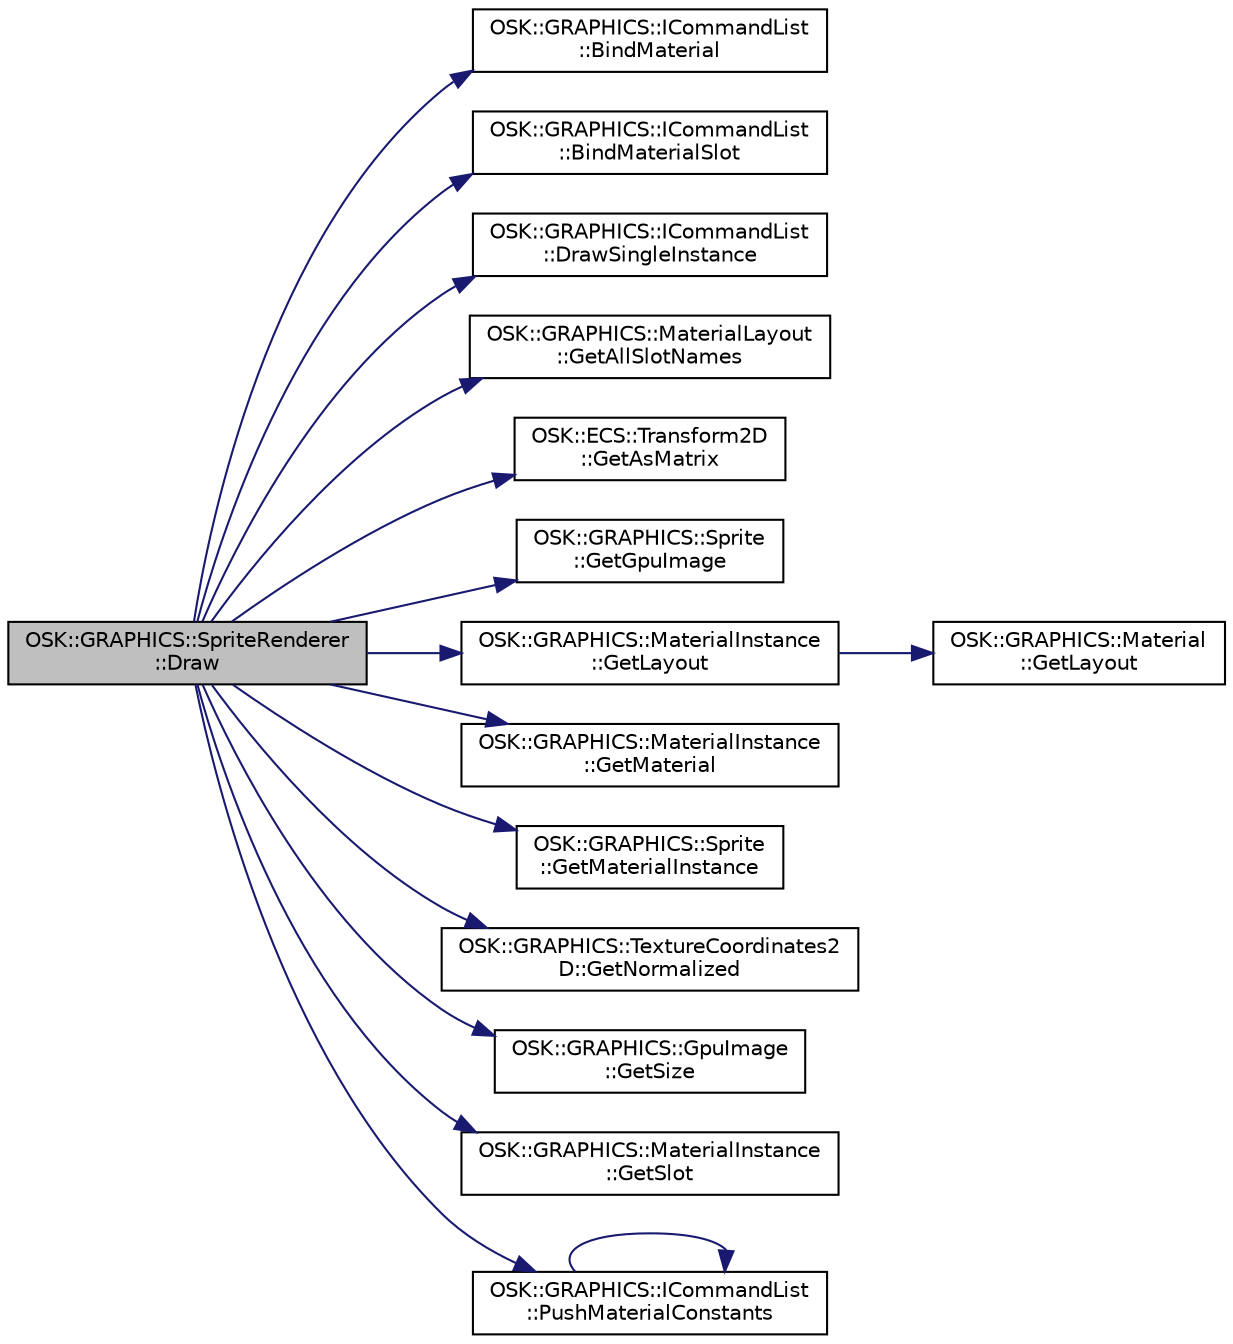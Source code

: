 digraph "OSK::GRAPHICS::SpriteRenderer::Draw"
{
 // LATEX_PDF_SIZE
  edge [fontname="Helvetica",fontsize="10",labelfontname="Helvetica",labelfontsize="10"];
  node [fontname="Helvetica",fontsize="10",shape=record];
  rankdir="LR";
  Node1 [label="OSK::GRAPHICS::SpriteRenderer\l::Draw",height=0.2,width=0.4,color="black", fillcolor="grey75", style="filled", fontcolor="black",tooltip="Renderiza un sprite 2D."];
  Node1 -> Node2 [color="midnightblue",fontsize="10",style="solid",fontname="Helvetica"];
  Node2 [label="OSK::GRAPHICS::ICommandList\l::BindMaterial",height=0.2,width=0.4,color="black", fillcolor="white", style="filled",URL="$class_o_s_k_1_1_g_r_a_p_h_i_c_s_1_1_i_command_list.html#aced1453da2f79b5e435df27c330ab8d1",tooltip="Establece el material que se va a usar a la hora de renderizar los próximos comandos."];
  Node1 -> Node3 [color="midnightblue",fontsize="10",style="solid",fontname="Helvetica"];
  Node3 [label="OSK::GRAPHICS::ICommandList\l::BindMaterialSlot",height=0.2,width=0.4,color="black", fillcolor="white", style="filled",URL="$class_o_s_k_1_1_g_r_a_p_h_i_c_s_1_1_i_command_list.html#aebccacb95627e6c8c9da33367ca14368",tooltip="Establece un material slot que estará asignado en los próximos comandos de renderizado...."];
  Node1 -> Node4 [color="midnightblue",fontsize="10",style="solid",fontname="Helvetica"];
  Node4 [label="OSK::GRAPHICS::ICommandList\l::DrawSingleInstance",height=0.2,width=0.4,color="black", fillcolor="white", style="filled",URL="$class_o_s_k_1_1_g_r_a_p_h_i_c_s_1_1_i_command_list.html#ae3aa0f9da7dcfb03843196c7036c0209",tooltip="Renderiza los triángulos del vertex e index buffer, con el material enlazado."];
  Node1 -> Node5 [color="midnightblue",fontsize="10",style="solid",fontname="Helvetica"];
  Node5 [label="OSK::GRAPHICS::MaterialLayout\l::GetAllSlotNames",height=0.2,width=0.4,color="black", fillcolor="white", style="filled",URL="$class_o_s_k_1_1_g_r_a_p_h_i_c_s_1_1_material_layout.html#a82de8efeace9ce18733634fb7c1cc8a3",tooltip="Obtiene los nombres de todos los slots registrados en el layout."];
  Node1 -> Node6 [color="midnightblue",fontsize="10",style="solid",fontname="Helvetica"];
  Node6 [label="OSK::ECS::Transform2D\l::GetAsMatrix",height=0.2,width=0.4,color="black", fillcolor="white", style="filled",URL="$class_o_s_k_1_1_e_c_s_1_1_transform2_d.html#a669799b8f24dcf098f19691e5f364c8d",tooltip="Matriz modelo."];
  Node1 -> Node7 [color="midnightblue",fontsize="10",style="solid",fontname="Helvetica"];
  Node7 [label="OSK::GRAPHICS::Sprite\l::GetGpuImage",height=0.2,width=0.4,color="black", fillcolor="white", style="filled",URL="$class_o_s_k_1_1_g_r_a_p_h_i_c_s_1_1_sprite.html#ae99d0f03db3cea51edaa1338766c3a3f",tooltip="Devuelve la imagen que es renderizada."];
  Node1 -> Node8 [color="midnightblue",fontsize="10",style="solid",fontname="Helvetica"];
  Node8 [label="OSK::GRAPHICS::MaterialInstance\l::GetLayout",height=0.2,width=0.4,color="black", fillcolor="white", style="filled",URL="$class_o_s_k_1_1_g_r_a_p_h_i_c_s_1_1_material_instance.html#a5d7d87b3da1560a7a77fd9b3cafc957f",tooltip="Devuelve el layout de esta instancia (es decir, el layout del material padre)."];
  Node8 -> Node9 [color="midnightblue",fontsize="10",style="solid",fontname="Helvetica"];
  Node9 [label="OSK::GRAPHICS::Material\l::GetLayout",height=0.2,width=0.4,color="black", fillcolor="white", style="filled",URL="$class_o_s_k_1_1_g_r_a_p_h_i_c_s_1_1_material.html#a29f2fe999bf8857dbbb65fb73df335ca",tooltip=" "];
  Node1 -> Node10 [color="midnightblue",fontsize="10",style="solid",fontname="Helvetica"];
  Node10 [label="OSK::GRAPHICS::MaterialInstance\l::GetMaterial",height=0.2,width=0.4,color="black", fillcolor="white", style="filled",URL="$class_o_s_k_1_1_g_r_a_p_h_i_c_s_1_1_material_instance.html#ac3d9ff9441f2ff807e666f7c067ae1f2",tooltip="Devuelve el material del que es instancia esta instancia."];
  Node1 -> Node11 [color="midnightblue",fontsize="10",style="solid",fontname="Helvetica"];
  Node11 [label="OSK::GRAPHICS::Sprite\l::GetMaterialInstance",height=0.2,width=0.4,color="black", fillcolor="white", style="filled",URL="$class_o_s_k_1_1_g_r_a_p_h_i_c_s_1_1_sprite.html#a70849813420cac82c27194ba26d18130",tooltip="Devuelve la instancia del material del sprite. Null si no se ha establecido."];
  Node1 -> Node12 [color="midnightblue",fontsize="10",style="solid",fontname="Helvetica"];
  Node12 [label="OSK::GRAPHICS::TextureCoordinates2\lD::GetNormalized",height=0.2,width=0.4,color="black", fillcolor="white", style="filled",URL="$struct_o_s_k_1_1_g_r_a_p_h_i_c_s_1_1_texture_coordinates2_d.html#afb633839d00f826deb3c36a46f95529e",tooltip=" "];
  Node1 -> Node13 [color="midnightblue",fontsize="10",style="solid",fontname="Helvetica"];
  Node13 [label="OSK::GRAPHICS::GpuImage\l::GetSize",height=0.2,width=0.4,color="black", fillcolor="white", style="filled",URL="$class_o_s_k_1_1_g_r_a_p_h_i_c_s_1_1_gpu_image.html#a244ebc8ce3ae3095698ea0c3eaba58fc",tooltip=" "];
  Node1 -> Node14 [color="midnightblue",fontsize="10",style="solid",fontname="Helvetica"];
  Node14 [label="OSK::GRAPHICS::MaterialInstance\l::GetSlot",height=0.2,width=0.4,color="black", fillcolor="white", style="filled",URL="$class_o_s_k_1_1_g_r_a_p_h_i_c_s_1_1_material_instance.html#a0cc12aae6dc313b4c4f24abe461b5f04",tooltip="Devuelve el slot con el nombre dado."];
  Node1 -> Node15 [color="midnightblue",fontsize="10",style="solid",fontname="Helvetica"];
  Node15 [label="OSK::GRAPHICS::ICommandList\l::PushMaterialConstants",height=0.2,width=0.4,color="black", fillcolor="white", style="filled",URL="$class_o_s_k_1_1_g_r_a_p_h_i_c_s_1_1_i_command_list.html#aa78c754b21eb1cf45f2c05e36bdb9276",tooltip="Envía datos push constant al shader."];
  Node15 -> Node15 [color="midnightblue",fontsize="10",style="solid",fontname="Helvetica"];
}
